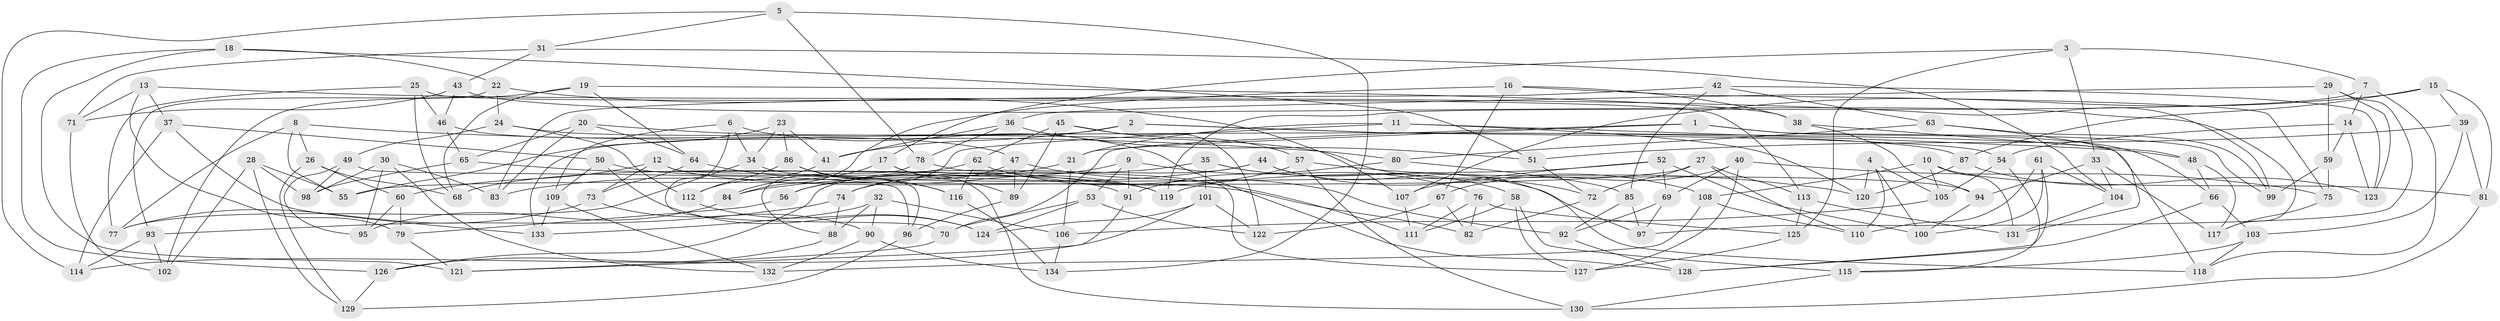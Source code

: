 // coarse degree distribution, {11: 0.037037037037037035, 9: 0.1111111111111111, 4: 0.42592592592592593, 7: 0.05555555555555555, 10: 0.1111111111111111, 5: 0.037037037037037035, 8: 0.09259259259259259, 3: 0.09259259259259259, 6: 0.037037037037037035}
// Generated by graph-tools (version 1.1) at 2025/54/03/04/25 22:54:02]
// undirected, 134 vertices, 268 edges
graph export_dot {
  node [color=gray90,style=filled];
  1;
  2;
  3;
  4;
  5;
  6;
  7;
  8;
  9;
  10;
  11;
  12;
  13;
  14;
  15;
  16;
  17;
  18;
  19;
  20;
  21;
  22;
  23;
  24;
  25;
  26;
  27;
  28;
  29;
  30;
  31;
  32;
  33;
  34;
  35;
  36;
  37;
  38;
  39;
  40;
  41;
  42;
  43;
  44;
  45;
  46;
  47;
  48;
  49;
  50;
  51;
  52;
  53;
  54;
  55;
  56;
  57;
  58;
  59;
  60;
  61;
  62;
  63;
  64;
  65;
  66;
  67;
  68;
  69;
  70;
  71;
  72;
  73;
  74;
  75;
  76;
  77;
  78;
  79;
  80;
  81;
  82;
  83;
  84;
  85;
  86;
  87;
  88;
  89;
  90;
  91;
  92;
  93;
  94;
  95;
  96;
  97;
  98;
  99;
  100;
  101;
  102;
  103;
  104;
  105;
  106;
  107;
  108;
  109;
  110;
  111;
  112;
  113;
  114;
  115;
  116;
  117;
  118;
  119;
  120;
  121;
  122;
  123;
  124;
  125;
  126;
  127;
  128;
  129;
  130;
  131;
  132;
  133;
  134;
  1 -- 66;
  1 -- 70;
  1 -- 21;
  1 -- 99;
  2 -- 133;
  2 -- 41;
  2 -- 54;
  2 -- 118;
  3 -- 33;
  3 -- 7;
  3 -- 17;
  3 -- 125;
  4 -- 110;
  4 -- 120;
  4 -- 105;
  4 -- 100;
  5 -- 78;
  5 -- 134;
  5 -- 114;
  5 -- 31;
  6 -- 128;
  6 -- 109;
  6 -- 34;
  6 -- 70;
  7 -- 119;
  7 -- 14;
  7 -- 118;
  8 -- 55;
  8 -- 80;
  8 -- 77;
  8 -- 26;
  9 -- 53;
  9 -- 76;
  9 -- 56;
  9 -- 91;
  10 -- 81;
  10 -- 105;
  10 -- 108;
  10 -- 131;
  11 -- 120;
  11 -- 48;
  11 -- 56;
  11 -- 21;
  12 -- 82;
  12 -- 96;
  12 -- 73;
  12 -- 60;
  13 -- 71;
  13 -- 79;
  13 -- 37;
  13 -- 99;
  14 -- 123;
  14 -- 54;
  14 -- 59;
  15 -- 87;
  15 -- 81;
  15 -- 39;
  15 -- 107;
  16 -- 38;
  16 -- 67;
  16 -- 75;
  16 -- 84;
  17 -- 84;
  17 -- 89;
  17 -- 130;
  18 -- 121;
  18 -- 51;
  18 -- 126;
  18 -- 22;
  19 -- 38;
  19 -- 68;
  19 -- 102;
  19 -- 64;
  20 -- 72;
  20 -- 65;
  20 -- 64;
  20 -- 83;
  21 -- 106;
  21 -- 56;
  22 -- 107;
  22 -- 24;
  22 -- 93;
  23 -- 34;
  23 -- 55;
  23 -- 41;
  23 -- 86;
  24 -- 112;
  24 -- 49;
  24 -- 87;
  25 -- 77;
  25 -- 46;
  25 -- 113;
  25 -- 68;
  26 -- 129;
  26 -- 60;
  26 -- 68;
  27 -- 55;
  27 -- 113;
  27 -- 110;
  27 -- 72;
  28 -- 102;
  28 -- 55;
  28 -- 129;
  28 -- 98;
  29 -- 59;
  29 -- 97;
  29 -- 123;
  29 -- 36;
  30 -- 132;
  30 -- 98;
  30 -- 95;
  30 -- 83;
  31 -- 71;
  31 -- 43;
  31 -- 104;
  32 -- 90;
  32 -- 133;
  32 -- 88;
  32 -- 106;
  33 -- 104;
  33 -- 94;
  33 -- 117;
  34 -- 94;
  34 -- 77;
  35 -- 97;
  35 -- 68;
  35 -- 58;
  35 -- 101;
  36 -- 51;
  36 -- 78;
  36 -- 41;
  37 -- 50;
  37 -- 133;
  37 -- 114;
  38 -- 48;
  38 -- 94;
  39 -- 103;
  39 -- 81;
  39 -- 51;
  40 -- 69;
  40 -- 127;
  40 -- 67;
  40 -- 75;
  41 -- 112;
  42 -- 123;
  42 -- 85;
  42 -- 83;
  42 -- 63;
  43 -- 46;
  43 -- 71;
  43 -- 117;
  44 -- 118;
  44 -- 84;
  44 -- 126;
  44 -- 108;
  45 -- 57;
  45 -- 122;
  45 -- 89;
  45 -- 62;
  46 -- 47;
  46 -- 65;
  47 -- 111;
  47 -- 74;
  47 -- 89;
  48 -- 117;
  48 -- 66;
  49 -- 96;
  49 -- 95;
  49 -- 98;
  50 -- 124;
  50 -- 109;
  50 -- 119;
  51 -- 72;
  52 -- 107;
  52 -- 119;
  52 -- 100;
  52 -- 69;
  53 -- 70;
  53 -- 124;
  53 -- 122;
  54 -- 115;
  54 -- 105;
  56 -- 79;
  57 -- 130;
  57 -- 120;
  57 -- 74;
  58 -- 115;
  58 -- 111;
  58 -- 127;
  59 -- 99;
  59 -- 75;
  60 -- 95;
  60 -- 79;
  61 -- 100;
  61 -- 128;
  61 -- 110;
  61 -- 104;
  62 -- 116;
  62 -- 92;
  62 -- 83;
  63 -- 131;
  63 -- 80;
  63 -- 99;
  64 -- 116;
  64 -- 73;
  65 -- 98;
  65 -- 91;
  66 -- 128;
  66 -- 103;
  67 -- 122;
  67 -- 82;
  69 -- 97;
  69 -- 92;
  70 -- 121;
  71 -- 102;
  72 -- 82;
  73 -- 90;
  73 -- 77;
  74 -- 88;
  74 -- 93;
  75 -- 117;
  76 -- 111;
  76 -- 82;
  76 -- 125;
  78 -- 127;
  78 -- 88;
  79 -- 121;
  80 -- 91;
  80 -- 85;
  81 -- 130;
  84 -- 95;
  85 -- 92;
  85 -- 97;
  86 -- 116;
  86 -- 119;
  86 -- 112;
  87 -- 123;
  87 -- 120;
  88 -- 126;
  89 -- 96;
  90 -- 134;
  90 -- 132;
  91 -- 121;
  92 -- 128;
  93 -- 102;
  93 -- 114;
  94 -- 100;
  96 -- 129;
  101 -- 122;
  101 -- 124;
  101 -- 114;
  103 -- 118;
  103 -- 115;
  104 -- 131;
  105 -- 106;
  106 -- 134;
  107 -- 111;
  108 -- 110;
  108 -- 132;
  109 -- 132;
  109 -- 133;
  112 -- 124;
  113 -- 131;
  113 -- 125;
  115 -- 130;
  116 -- 134;
  125 -- 127;
  126 -- 129;
}
